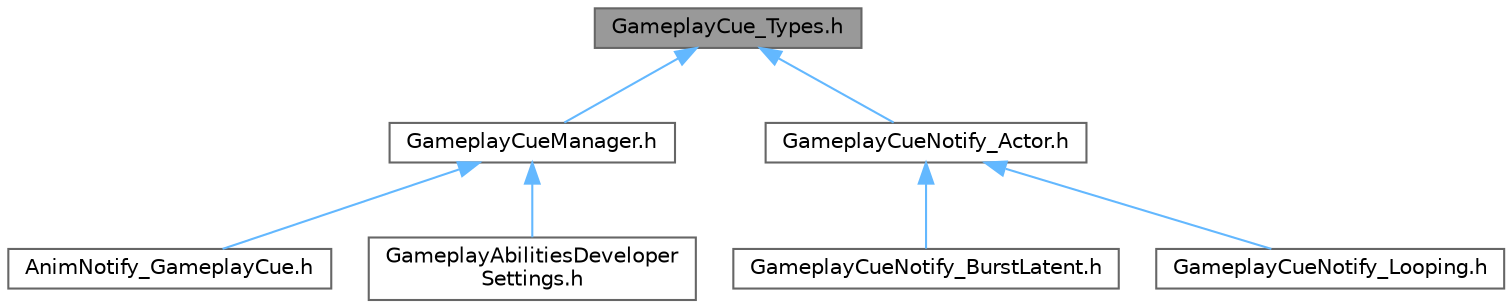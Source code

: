digraph "GameplayCue_Types.h"
{
 // INTERACTIVE_SVG=YES
 // LATEX_PDF_SIZE
  bgcolor="transparent";
  edge [fontname=Helvetica,fontsize=10,labelfontname=Helvetica,labelfontsize=10];
  node [fontname=Helvetica,fontsize=10,shape=box,height=0.2,width=0.4];
  Node1 [id="Node000001",label="GameplayCue_Types.h",height=0.2,width=0.4,color="gray40", fillcolor="grey60", style="filled", fontcolor="black",tooltip=" "];
  Node1 -> Node2 [id="edge1_Node000001_Node000002",dir="back",color="steelblue1",style="solid",tooltip=" "];
  Node2 [id="Node000002",label="GameplayCueManager.h",height=0.2,width=0.4,color="grey40", fillcolor="white", style="filled",URL="$d7/d4e/GameplayCueManager_8h.html",tooltip=" "];
  Node2 -> Node3 [id="edge2_Node000002_Node000003",dir="back",color="steelblue1",style="solid",tooltip=" "];
  Node3 [id="Node000003",label="AnimNotify_GameplayCue.h",height=0.2,width=0.4,color="grey40", fillcolor="white", style="filled",URL="$da/d48/AnimNotify__GameplayCue_8h.html",tooltip=" "];
  Node2 -> Node4 [id="edge3_Node000002_Node000004",dir="back",color="steelblue1",style="solid",tooltip=" "];
  Node4 [id="Node000004",label="GameplayAbilitiesDeveloper\lSettings.h",height=0.2,width=0.4,color="grey40", fillcolor="white", style="filled",URL="$d3/d55/GameplayAbilitiesDeveloperSettings_8h.html",tooltip=" "];
  Node1 -> Node5 [id="edge4_Node000001_Node000005",dir="back",color="steelblue1",style="solid",tooltip=" "];
  Node5 [id="Node000005",label="GameplayCueNotify_Actor.h",height=0.2,width=0.4,color="grey40", fillcolor="white", style="filled",URL="$df/d91/GameplayCueNotify__Actor_8h.html",tooltip=" "];
  Node5 -> Node6 [id="edge5_Node000005_Node000006",dir="back",color="steelblue1",style="solid",tooltip=" "];
  Node6 [id="Node000006",label="GameplayCueNotify_BurstLatent.h",height=0.2,width=0.4,color="grey40", fillcolor="white", style="filled",URL="$df/db0/GameplayCueNotify__BurstLatent_8h.html",tooltip=" "];
  Node5 -> Node7 [id="edge6_Node000005_Node000007",dir="back",color="steelblue1",style="solid",tooltip=" "];
  Node7 [id="Node000007",label="GameplayCueNotify_Looping.h",height=0.2,width=0.4,color="grey40", fillcolor="white", style="filled",URL="$d5/db4/GameplayCueNotify__Looping_8h.html",tooltip=" "];
}
